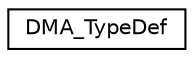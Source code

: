digraph "Graphical Class Hierarchy"
{
 // LATEX_PDF_SIZE
  edge [fontname="Helvetica",fontsize="10",labelfontname="Helvetica",labelfontsize="10"];
  node [fontname="Helvetica",fontsize="10",shape=record];
  rankdir="LR";
  Node0 [label="DMA_TypeDef",height=0.2,width=0.4,color="black", fillcolor="white", style="filled",URL="$structDMA__TypeDef.html",tooltip=" "];
}
